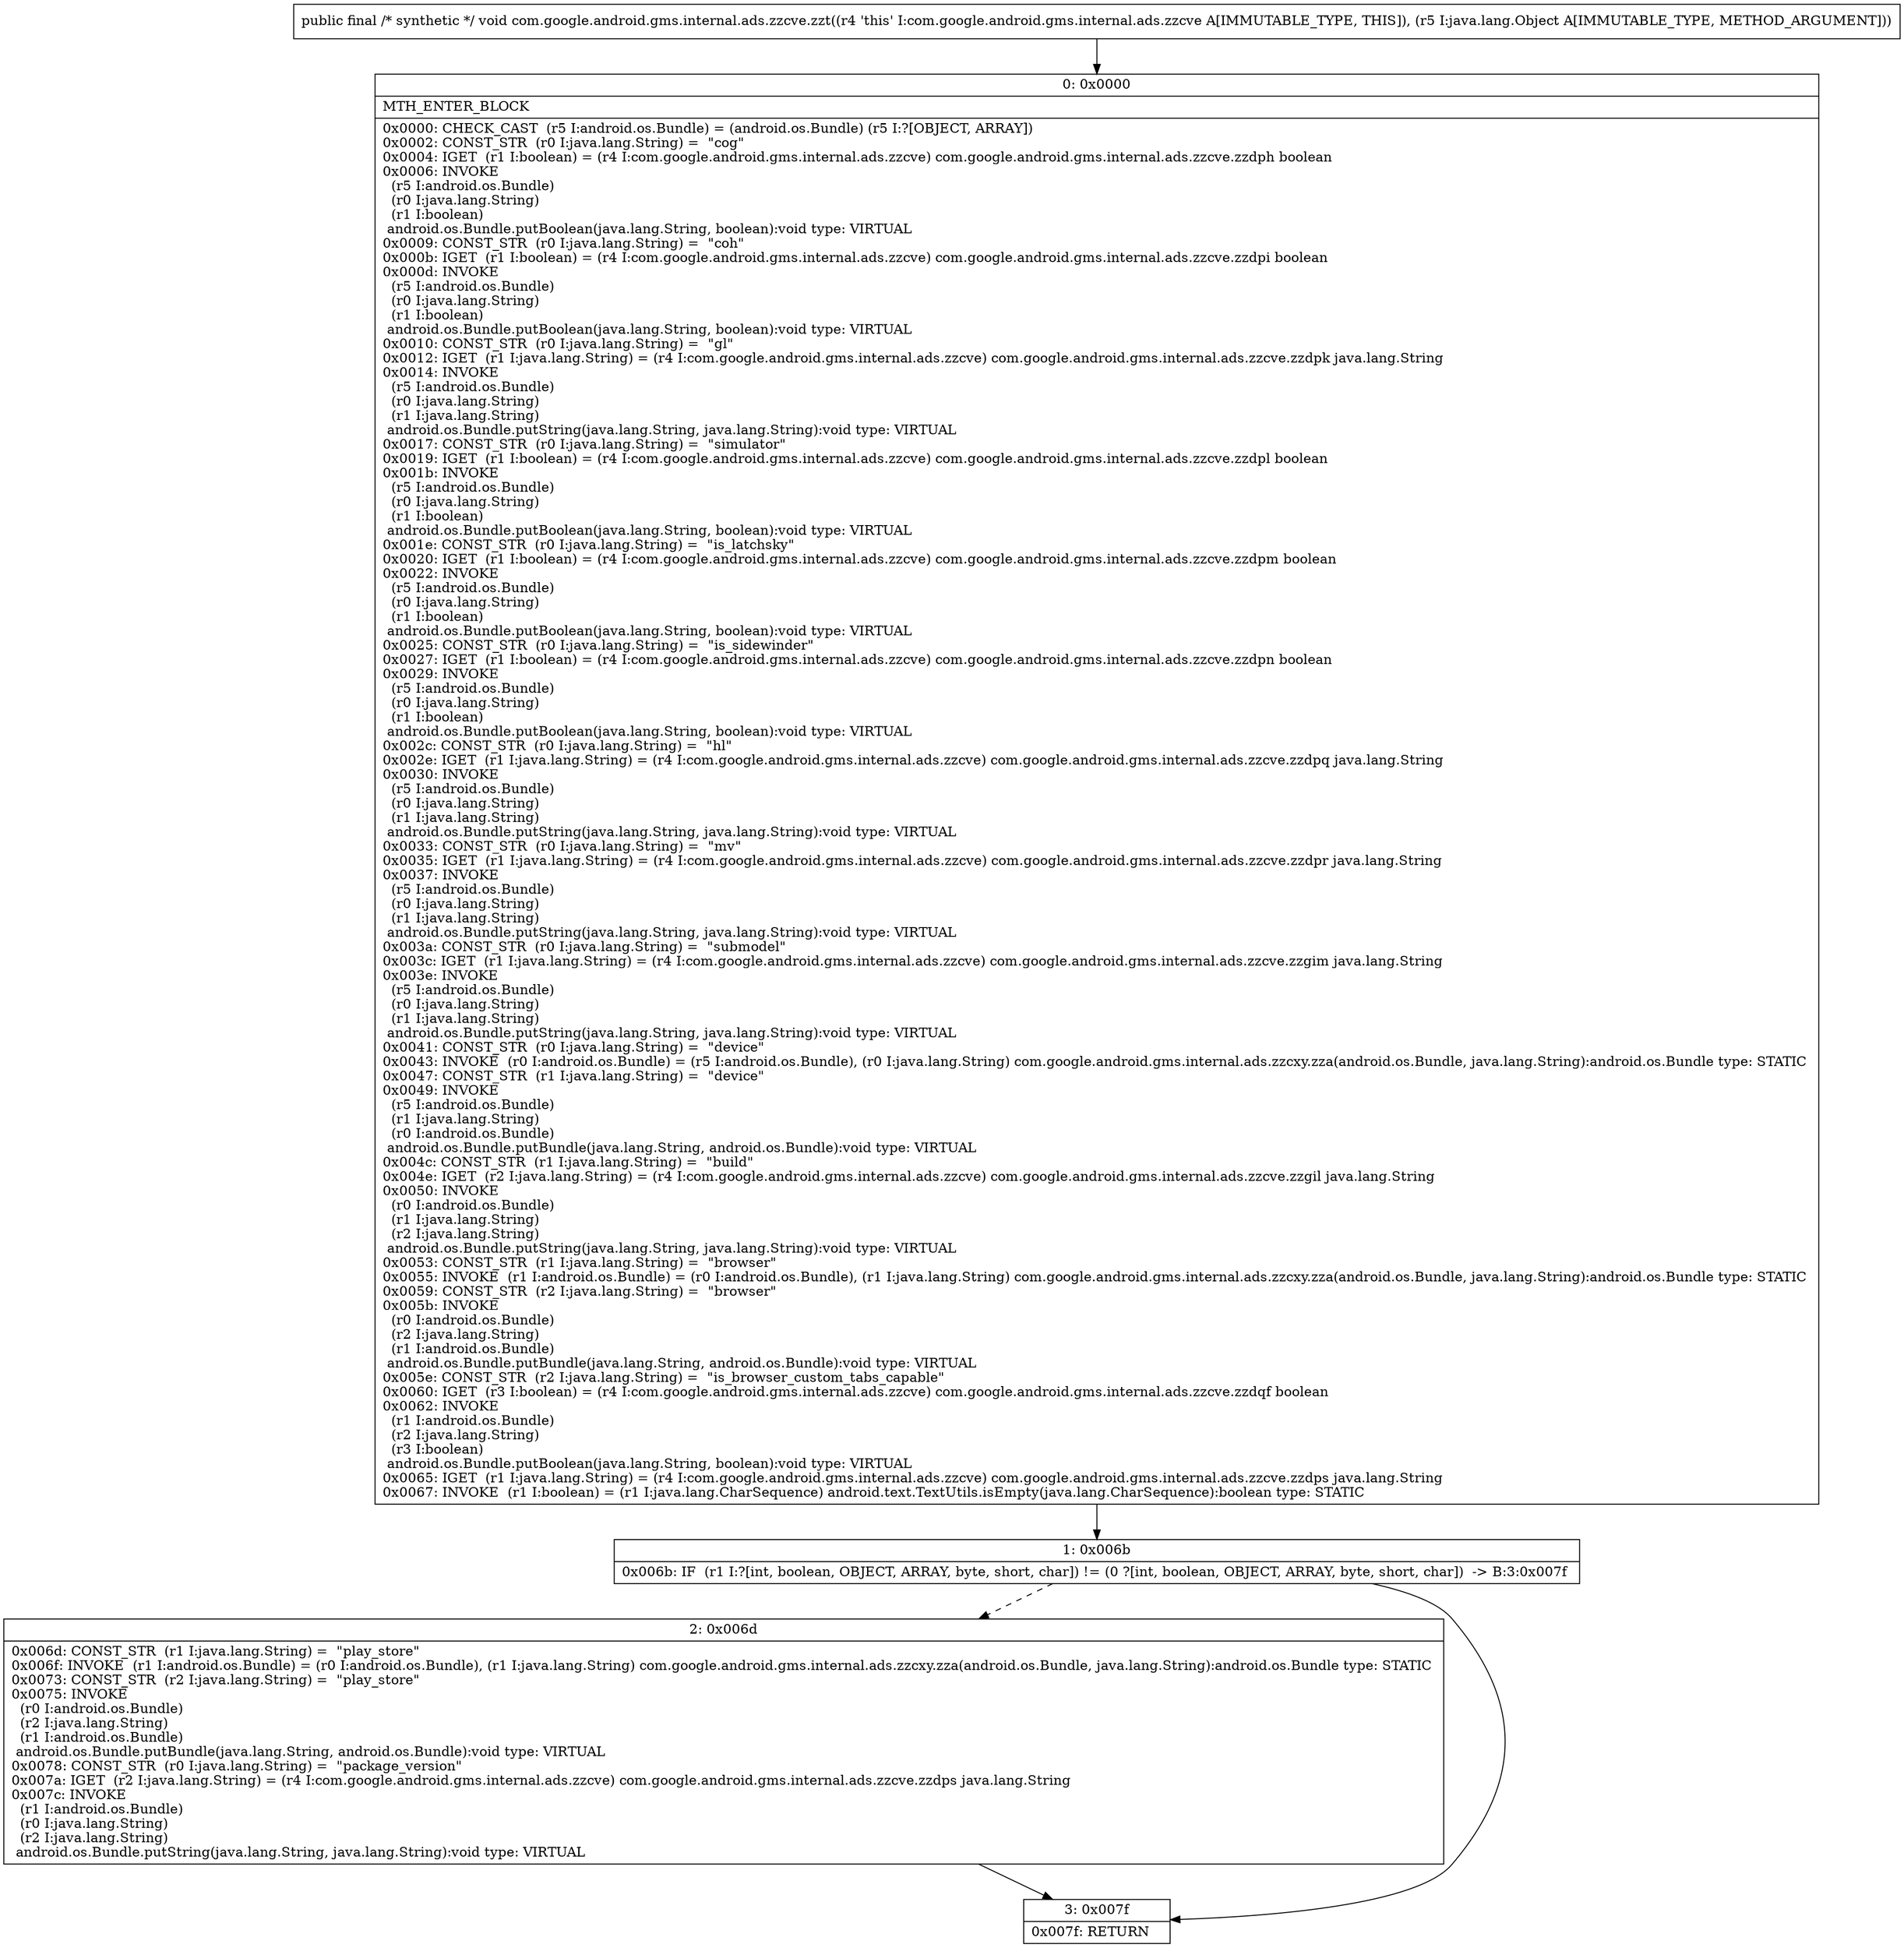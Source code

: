 digraph "CFG forcom.google.android.gms.internal.ads.zzcve.zzt(Ljava\/lang\/Object;)V" {
Node_0 [shape=record,label="{0\:\ 0x0000|MTH_ENTER_BLOCK\l|0x0000: CHECK_CAST  (r5 I:android.os.Bundle) = (android.os.Bundle) (r5 I:?[OBJECT, ARRAY]) \l0x0002: CONST_STR  (r0 I:java.lang.String) =  \"cog\" \l0x0004: IGET  (r1 I:boolean) = (r4 I:com.google.android.gms.internal.ads.zzcve) com.google.android.gms.internal.ads.zzcve.zzdph boolean \l0x0006: INVOKE  \l  (r5 I:android.os.Bundle)\l  (r0 I:java.lang.String)\l  (r1 I:boolean)\l android.os.Bundle.putBoolean(java.lang.String, boolean):void type: VIRTUAL \l0x0009: CONST_STR  (r0 I:java.lang.String) =  \"coh\" \l0x000b: IGET  (r1 I:boolean) = (r4 I:com.google.android.gms.internal.ads.zzcve) com.google.android.gms.internal.ads.zzcve.zzdpi boolean \l0x000d: INVOKE  \l  (r5 I:android.os.Bundle)\l  (r0 I:java.lang.String)\l  (r1 I:boolean)\l android.os.Bundle.putBoolean(java.lang.String, boolean):void type: VIRTUAL \l0x0010: CONST_STR  (r0 I:java.lang.String) =  \"gl\" \l0x0012: IGET  (r1 I:java.lang.String) = (r4 I:com.google.android.gms.internal.ads.zzcve) com.google.android.gms.internal.ads.zzcve.zzdpk java.lang.String \l0x0014: INVOKE  \l  (r5 I:android.os.Bundle)\l  (r0 I:java.lang.String)\l  (r1 I:java.lang.String)\l android.os.Bundle.putString(java.lang.String, java.lang.String):void type: VIRTUAL \l0x0017: CONST_STR  (r0 I:java.lang.String) =  \"simulator\" \l0x0019: IGET  (r1 I:boolean) = (r4 I:com.google.android.gms.internal.ads.zzcve) com.google.android.gms.internal.ads.zzcve.zzdpl boolean \l0x001b: INVOKE  \l  (r5 I:android.os.Bundle)\l  (r0 I:java.lang.String)\l  (r1 I:boolean)\l android.os.Bundle.putBoolean(java.lang.String, boolean):void type: VIRTUAL \l0x001e: CONST_STR  (r0 I:java.lang.String) =  \"is_latchsky\" \l0x0020: IGET  (r1 I:boolean) = (r4 I:com.google.android.gms.internal.ads.zzcve) com.google.android.gms.internal.ads.zzcve.zzdpm boolean \l0x0022: INVOKE  \l  (r5 I:android.os.Bundle)\l  (r0 I:java.lang.String)\l  (r1 I:boolean)\l android.os.Bundle.putBoolean(java.lang.String, boolean):void type: VIRTUAL \l0x0025: CONST_STR  (r0 I:java.lang.String) =  \"is_sidewinder\" \l0x0027: IGET  (r1 I:boolean) = (r4 I:com.google.android.gms.internal.ads.zzcve) com.google.android.gms.internal.ads.zzcve.zzdpn boolean \l0x0029: INVOKE  \l  (r5 I:android.os.Bundle)\l  (r0 I:java.lang.String)\l  (r1 I:boolean)\l android.os.Bundle.putBoolean(java.lang.String, boolean):void type: VIRTUAL \l0x002c: CONST_STR  (r0 I:java.lang.String) =  \"hl\" \l0x002e: IGET  (r1 I:java.lang.String) = (r4 I:com.google.android.gms.internal.ads.zzcve) com.google.android.gms.internal.ads.zzcve.zzdpq java.lang.String \l0x0030: INVOKE  \l  (r5 I:android.os.Bundle)\l  (r0 I:java.lang.String)\l  (r1 I:java.lang.String)\l android.os.Bundle.putString(java.lang.String, java.lang.String):void type: VIRTUAL \l0x0033: CONST_STR  (r0 I:java.lang.String) =  \"mv\" \l0x0035: IGET  (r1 I:java.lang.String) = (r4 I:com.google.android.gms.internal.ads.zzcve) com.google.android.gms.internal.ads.zzcve.zzdpr java.lang.String \l0x0037: INVOKE  \l  (r5 I:android.os.Bundle)\l  (r0 I:java.lang.String)\l  (r1 I:java.lang.String)\l android.os.Bundle.putString(java.lang.String, java.lang.String):void type: VIRTUAL \l0x003a: CONST_STR  (r0 I:java.lang.String) =  \"submodel\" \l0x003c: IGET  (r1 I:java.lang.String) = (r4 I:com.google.android.gms.internal.ads.zzcve) com.google.android.gms.internal.ads.zzcve.zzgim java.lang.String \l0x003e: INVOKE  \l  (r5 I:android.os.Bundle)\l  (r0 I:java.lang.String)\l  (r1 I:java.lang.String)\l android.os.Bundle.putString(java.lang.String, java.lang.String):void type: VIRTUAL \l0x0041: CONST_STR  (r0 I:java.lang.String) =  \"device\" \l0x0043: INVOKE  (r0 I:android.os.Bundle) = (r5 I:android.os.Bundle), (r0 I:java.lang.String) com.google.android.gms.internal.ads.zzcxy.zza(android.os.Bundle, java.lang.String):android.os.Bundle type: STATIC \l0x0047: CONST_STR  (r1 I:java.lang.String) =  \"device\" \l0x0049: INVOKE  \l  (r5 I:android.os.Bundle)\l  (r1 I:java.lang.String)\l  (r0 I:android.os.Bundle)\l android.os.Bundle.putBundle(java.lang.String, android.os.Bundle):void type: VIRTUAL \l0x004c: CONST_STR  (r1 I:java.lang.String) =  \"build\" \l0x004e: IGET  (r2 I:java.lang.String) = (r4 I:com.google.android.gms.internal.ads.zzcve) com.google.android.gms.internal.ads.zzcve.zzgil java.lang.String \l0x0050: INVOKE  \l  (r0 I:android.os.Bundle)\l  (r1 I:java.lang.String)\l  (r2 I:java.lang.String)\l android.os.Bundle.putString(java.lang.String, java.lang.String):void type: VIRTUAL \l0x0053: CONST_STR  (r1 I:java.lang.String) =  \"browser\" \l0x0055: INVOKE  (r1 I:android.os.Bundle) = (r0 I:android.os.Bundle), (r1 I:java.lang.String) com.google.android.gms.internal.ads.zzcxy.zza(android.os.Bundle, java.lang.String):android.os.Bundle type: STATIC \l0x0059: CONST_STR  (r2 I:java.lang.String) =  \"browser\" \l0x005b: INVOKE  \l  (r0 I:android.os.Bundle)\l  (r2 I:java.lang.String)\l  (r1 I:android.os.Bundle)\l android.os.Bundle.putBundle(java.lang.String, android.os.Bundle):void type: VIRTUAL \l0x005e: CONST_STR  (r2 I:java.lang.String) =  \"is_browser_custom_tabs_capable\" \l0x0060: IGET  (r3 I:boolean) = (r4 I:com.google.android.gms.internal.ads.zzcve) com.google.android.gms.internal.ads.zzcve.zzdqf boolean \l0x0062: INVOKE  \l  (r1 I:android.os.Bundle)\l  (r2 I:java.lang.String)\l  (r3 I:boolean)\l android.os.Bundle.putBoolean(java.lang.String, boolean):void type: VIRTUAL \l0x0065: IGET  (r1 I:java.lang.String) = (r4 I:com.google.android.gms.internal.ads.zzcve) com.google.android.gms.internal.ads.zzcve.zzdps java.lang.String \l0x0067: INVOKE  (r1 I:boolean) = (r1 I:java.lang.CharSequence) android.text.TextUtils.isEmpty(java.lang.CharSequence):boolean type: STATIC \l}"];
Node_1 [shape=record,label="{1\:\ 0x006b|0x006b: IF  (r1 I:?[int, boolean, OBJECT, ARRAY, byte, short, char]) != (0 ?[int, boolean, OBJECT, ARRAY, byte, short, char])  \-\> B:3:0x007f \l}"];
Node_2 [shape=record,label="{2\:\ 0x006d|0x006d: CONST_STR  (r1 I:java.lang.String) =  \"play_store\" \l0x006f: INVOKE  (r1 I:android.os.Bundle) = (r0 I:android.os.Bundle), (r1 I:java.lang.String) com.google.android.gms.internal.ads.zzcxy.zza(android.os.Bundle, java.lang.String):android.os.Bundle type: STATIC \l0x0073: CONST_STR  (r2 I:java.lang.String) =  \"play_store\" \l0x0075: INVOKE  \l  (r0 I:android.os.Bundle)\l  (r2 I:java.lang.String)\l  (r1 I:android.os.Bundle)\l android.os.Bundle.putBundle(java.lang.String, android.os.Bundle):void type: VIRTUAL \l0x0078: CONST_STR  (r0 I:java.lang.String) =  \"package_version\" \l0x007a: IGET  (r2 I:java.lang.String) = (r4 I:com.google.android.gms.internal.ads.zzcve) com.google.android.gms.internal.ads.zzcve.zzdps java.lang.String \l0x007c: INVOKE  \l  (r1 I:android.os.Bundle)\l  (r0 I:java.lang.String)\l  (r2 I:java.lang.String)\l android.os.Bundle.putString(java.lang.String, java.lang.String):void type: VIRTUAL \l}"];
Node_3 [shape=record,label="{3\:\ 0x007f|0x007f: RETURN   \l}"];
MethodNode[shape=record,label="{public final \/* synthetic *\/ void com.google.android.gms.internal.ads.zzcve.zzt((r4 'this' I:com.google.android.gms.internal.ads.zzcve A[IMMUTABLE_TYPE, THIS]), (r5 I:java.lang.Object A[IMMUTABLE_TYPE, METHOD_ARGUMENT])) }"];
MethodNode -> Node_0;
Node_0 -> Node_1;
Node_1 -> Node_2[style=dashed];
Node_1 -> Node_3;
Node_2 -> Node_3;
}

